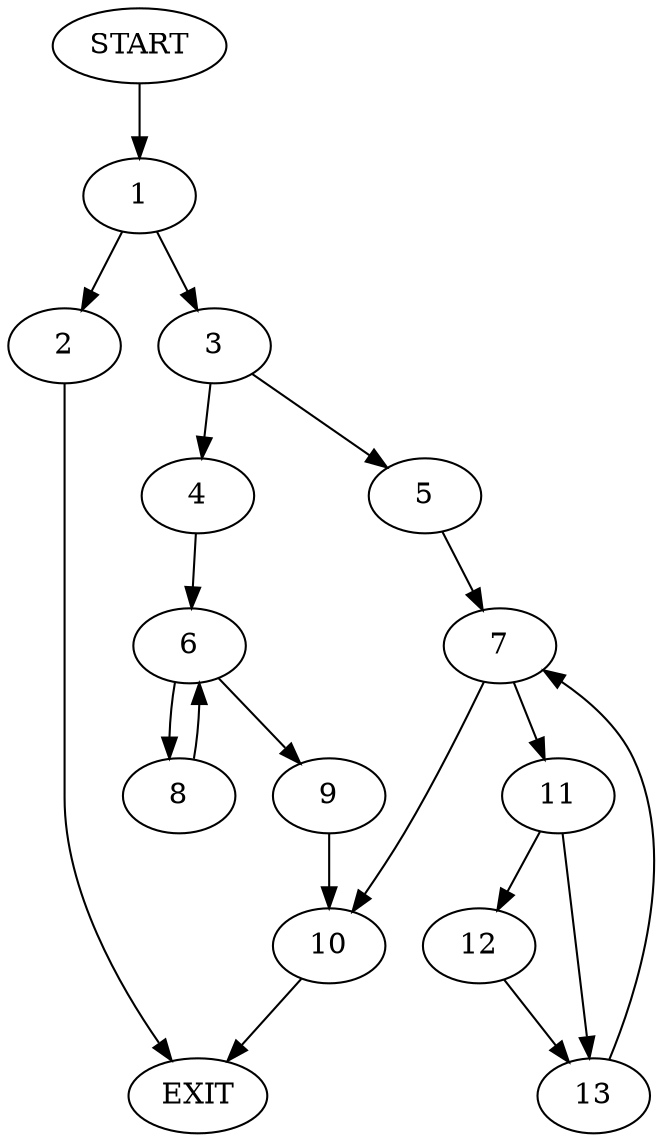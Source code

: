 digraph {
0 [label="START"]
14 [label="EXIT"]
0 -> 1
1 -> 2
1 -> 3
3 -> 4
3 -> 5
2 -> 14
4 -> 6
5 -> 7
6 -> 8
6 -> 9
9 -> 10
8 -> 6
10 -> 14
7 -> 10
7 -> 11
11 -> 12
11 -> 13
13 -> 7
12 -> 13
}

